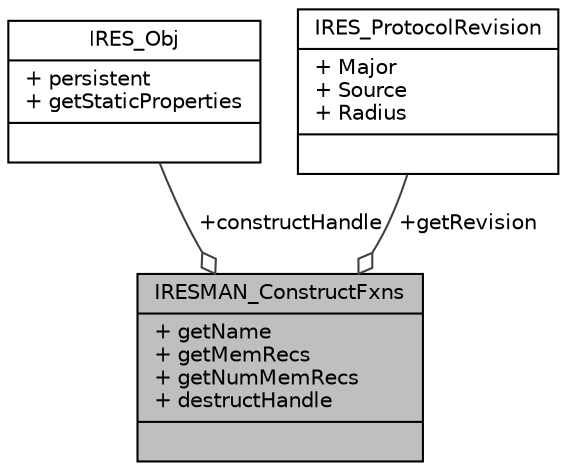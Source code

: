 digraph "IRESMAN_ConstructFxns"
{
  edge [fontname="Helvetica",fontsize="10",labelfontname="Helvetica",labelfontsize="10"];
  node [fontname="Helvetica",fontsize="10",shape=record];
  Node1 [label="{IRESMAN_ConstructFxns\n|+ getName\l+ getMemRecs\l+ getNumMemRecs\l+ destructHandle\l|}",height=0.2,width=0.4,color="black", fillcolor="grey75", style="filled", fontcolor="black"];
  Node2 -> Node1 [color="grey25",fontsize="10",style="solid",label=" +constructHandle" ,arrowhead="odiamond",fontname="Helvetica"];
  Node2 [label="{IRES_Obj\n|+ persistent\l+ getStaticProperties\l|}",height=0.2,width=0.4,color="black", fillcolor="white", style="filled",URL="$struct_i_r_e_s___obj.html",tooltip="IRES_Obj holds the private state associated with each logical resource. "];
  Node3 -> Node1 [color="grey25",fontsize="10",style="solid",label=" +getRevision" ,arrowhead="odiamond",fontname="Helvetica"];
  Node3 [label="{IRES_ProtocolRevision\n|+ Major\l+ Source\l+ Radius\l|}",height=0.2,width=0.4,color="black", fillcolor="white", style="filled",URL="$struct_i_r_e_s___protocol_revision.html",tooltip="Protocol revision type. Used to ensure the given &#39;protocol&#39; revision can be validated. "];
}

